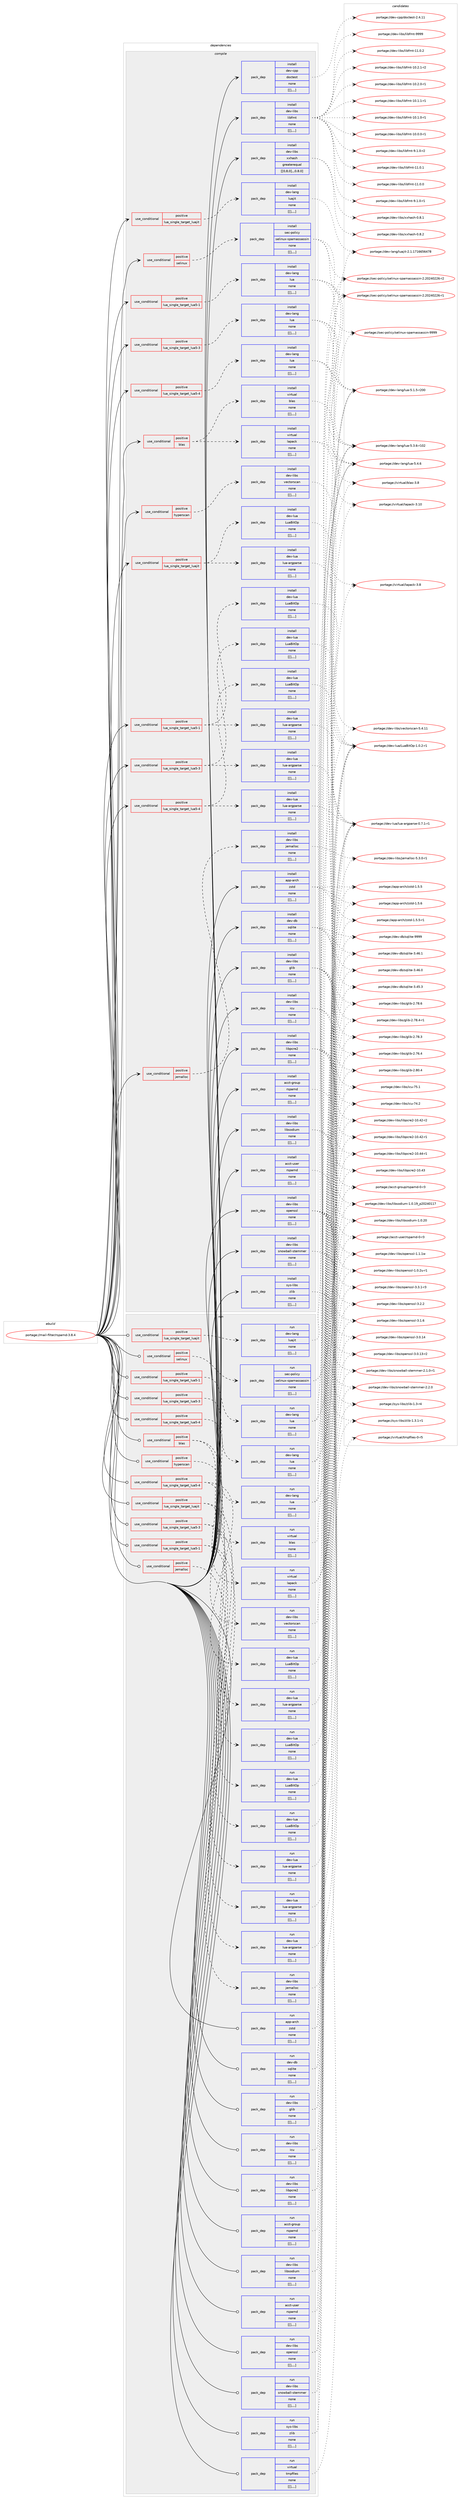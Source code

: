 digraph prolog {

# *************
# Graph options
# *************

newrank=true;
concentrate=true;
compound=true;
graph [rankdir=LR,fontname=Helvetica,fontsize=10,ranksep=1.5];#, ranksep=2.5, nodesep=0.2];
edge  [arrowhead=vee];
node  [fontname=Helvetica,fontsize=10];

# **********
# The ebuild
# **********

subgraph cluster_leftcol {
color=gray;
label=<<i>ebuild</i>>;
id [label="portage://mail-filter/rspamd-3.8.4", color=red, width=4, href="../mail-filter/rspamd-3.8.4.svg"];
}

# ****************
# The dependencies
# ****************

subgraph cluster_midcol {
color=gray;
label=<<i>dependencies</i>>;
subgraph cluster_compile {
fillcolor="#eeeeee";
style=filled;
label=<<i>compile</i>>;
subgraph cond72855 {
dependency292964 [label=<<TABLE BORDER="0" CELLBORDER="1" CELLSPACING="0" CELLPADDING="4"><TR><TD ROWSPAN="3" CELLPADDING="10">use_conditional</TD></TR><TR><TD>positive</TD></TR><TR><TD>blas</TD></TR></TABLE>>, shape=none, color=red];
subgraph pack217678 {
dependency292965 [label=<<TABLE BORDER="0" CELLBORDER="1" CELLSPACING="0" CELLPADDING="4" WIDTH="220"><TR><TD ROWSPAN="6" CELLPADDING="30">pack_dep</TD></TR><TR><TD WIDTH="110">install</TD></TR><TR><TD>virtual</TD></TR><TR><TD>blas</TD></TR><TR><TD>none</TD></TR><TR><TD>[[],,,,]</TD></TR></TABLE>>, shape=none, color=blue];
}
dependency292964:e -> dependency292965:w [weight=20,style="dashed",arrowhead="vee"];
subgraph pack217679 {
dependency292966 [label=<<TABLE BORDER="0" CELLBORDER="1" CELLSPACING="0" CELLPADDING="4" WIDTH="220"><TR><TD ROWSPAN="6" CELLPADDING="30">pack_dep</TD></TR><TR><TD WIDTH="110">install</TD></TR><TR><TD>virtual</TD></TR><TR><TD>lapack</TD></TR><TR><TD>none</TD></TR><TR><TD>[[],,,,]</TD></TR></TABLE>>, shape=none, color=blue];
}
dependency292964:e -> dependency292966:w [weight=20,style="dashed",arrowhead="vee"];
}
id:e -> dependency292964:w [weight=20,style="solid",arrowhead="vee"];
subgraph cond72856 {
dependency292967 [label=<<TABLE BORDER="0" CELLBORDER="1" CELLSPACING="0" CELLPADDING="4"><TR><TD ROWSPAN="3" CELLPADDING="10">use_conditional</TD></TR><TR><TD>positive</TD></TR><TR><TD>hyperscan</TD></TR></TABLE>>, shape=none, color=red];
subgraph pack217680 {
dependency292968 [label=<<TABLE BORDER="0" CELLBORDER="1" CELLSPACING="0" CELLPADDING="4" WIDTH="220"><TR><TD ROWSPAN="6" CELLPADDING="30">pack_dep</TD></TR><TR><TD WIDTH="110">install</TD></TR><TR><TD>dev-libs</TD></TR><TR><TD>vectorscan</TD></TR><TR><TD>none</TD></TR><TR><TD>[[],,,,]</TD></TR></TABLE>>, shape=none, color=blue];
}
dependency292967:e -> dependency292968:w [weight=20,style="dashed",arrowhead="vee"];
}
id:e -> dependency292967:w [weight=20,style="solid",arrowhead="vee"];
subgraph cond72857 {
dependency292969 [label=<<TABLE BORDER="0" CELLBORDER="1" CELLSPACING="0" CELLPADDING="4"><TR><TD ROWSPAN="3" CELLPADDING="10">use_conditional</TD></TR><TR><TD>positive</TD></TR><TR><TD>jemalloc</TD></TR></TABLE>>, shape=none, color=red];
subgraph pack217681 {
dependency292970 [label=<<TABLE BORDER="0" CELLBORDER="1" CELLSPACING="0" CELLPADDING="4" WIDTH="220"><TR><TD ROWSPAN="6" CELLPADDING="30">pack_dep</TD></TR><TR><TD WIDTH="110">install</TD></TR><TR><TD>dev-libs</TD></TR><TR><TD>jemalloc</TD></TR><TR><TD>none</TD></TR><TR><TD>[[],,,,]</TD></TR></TABLE>>, shape=none, color=blue];
}
dependency292969:e -> dependency292970:w [weight=20,style="dashed",arrowhead="vee"];
}
id:e -> dependency292969:w [weight=20,style="solid",arrowhead="vee"];
subgraph cond72858 {
dependency292971 [label=<<TABLE BORDER="0" CELLBORDER="1" CELLSPACING="0" CELLPADDING="4"><TR><TD ROWSPAN="3" CELLPADDING="10">use_conditional</TD></TR><TR><TD>positive</TD></TR><TR><TD>lua_single_target_lua5-1</TD></TR></TABLE>>, shape=none, color=red];
subgraph pack217682 {
dependency292972 [label=<<TABLE BORDER="0" CELLBORDER="1" CELLSPACING="0" CELLPADDING="4" WIDTH="220"><TR><TD ROWSPAN="6" CELLPADDING="30">pack_dep</TD></TR><TR><TD WIDTH="110">install</TD></TR><TR><TD>dev-lang</TD></TR><TR><TD>lua</TD></TR><TR><TD>none</TD></TR><TR><TD>[[],,,,]</TD></TR></TABLE>>, shape=none, color=blue];
}
dependency292971:e -> dependency292972:w [weight=20,style="dashed",arrowhead="vee"];
}
id:e -> dependency292971:w [weight=20,style="solid",arrowhead="vee"];
subgraph cond72859 {
dependency292973 [label=<<TABLE BORDER="0" CELLBORDER="1" CELLSPACING="0" CELLPADDING="4"><TR><TD ROWSPAN="3" CELLPADDING="10">use_conditional</TD></TR><TR><TD>positive</TD></TR><TR><TD>lua_single_target_lua5-1</TD></TR></TABLE>>, shape=none, color=red];
subgraph pack217683 {
dependency292974 [label=<<TABLE BORDER="0" CELLBORDER="1" CELLSPACING="0" CELLPADDING="4" WIDTH="220"><TR><TD ROWSPAN="6" CELLPADDING="30">pack_dep</TD></TR><TR><TD WIDTH="110">install</TD></TR><TR><TD>dev-lua</TD></TR><TR><TD>LuaBitOp</TD></TR><TR><TD>none</TD></TR><TR><TD>[[],,,,]</TD></TR></TABLE>>, shape=none, color=blue];
}
dependency292973:e -> dependency292974:w [weight=20,style="dashed",arrowhead="vee"];
subgraph pack217684 {
dependency292975 [label=<<TABLE BORDER="0" CELLBORDER="1" CELLSPACING="0" CELLPADDING="4" WIDTH="220"><TR><TD ROWSPAN="6" CELLPADDING="30">pack_dep</TD></TR><TR><TD WIDTH="110">install</TD></TR><TR><TD>dev-lua</TD></TR><TR><TD>lua-argparse</TD></TR><TR><TD>none</TD></TR><TR><TD>[[],,,,]</TD></TR></TABLE>>, shape=none, color=blue];
}
dependency292973:e -> dependency292975:w [weight=20,style="dashed",arrowhead="vee"];
}
id:e -> dependency292973:w [weight=20,style="solid",arrowhead="vee"];
subgraph cond72860 {
dependency292976 [label=<<TABLE BORDER="0" CELLBORDER="1" CELLSPACING="0" CELLPADDING="4"><TR><TD ROWSPAN="3" CELLPADDING="10">use_conditional</TD></TR><TR><TD>positive</TD></TR><TR><TD>lua_single_target_lua5-3</TD></TR></TABLE>>, shape=none, color=red];
subgraph pack217685 {
dependency292977 [label=<<TABLE BORDER="0" CELLBORDER="1" CELLSPACING="0" CELLPADDING="4" WIDTH="220"><TR><TD ROWSPAN="6" CELLPADDING="30">pack_dep</TD></TR><TR><TD WIDTH="110">install</TD></TR><TR><TD>dev-lang</TD></TR><TR><TD>lua</TD></TR><TR><TD>none</TD></TR><TR><TD>[[],,,,]</TD></TR></TABLE>>, shape=none, color=blue];
}
dependency292976:e -> dependency292977:w [weight=20,style="dashed",arrowhead="vee"];
}
id:e -> dependency292976:w [weight=20,style="solid",arrowhead="vee"];
subgraph cond72861 {
dependency292978 [label=<<TABLE BORDER="0" CELLBORDER="1" CELLSPACING="0" CELLPADDING="4"><TR><TD ROWSPAN="3" CELLPADDING="10">use_conditional</TD></TR><TR><TD>positive</TD></TR><TR><TD>lua_single_target_lua5-3</TD></TR></TABLE>>, shape=none, color=red];
subgraph pack217686 {
dependency292979 [label=<<TABLE BORDER="0" CELLBORDER="1" CELLSPACING="0" CELLPADDING="4" WIDTH="220"><TR><TD ROWSPAN="6" CELLPADDING="30">pack_dep</TD></TR><TR><TD WIDTH="110">install</TD></TR><TR><TD>dev-lua</TD></TR><TR><TD>LuaBitOp</TD></TR><TR><TD>none</TD></TR><TR><TD>[[],,,,]</TD></TR></TABLE>>, shape=none, color=blue];
}
dependency292978:e -> dependency292979:w [weight=20,style="dashed",arrowhead="vee"];
subgraph pack217687 {
dependency292980 [label=<<TABLE BORDER="0" CELLBORDER="1" CELLSPACING="0" CELLPADDING="4" WIDTH="220"><TR><TD ROWSPAN="6" CELLPADDING="30">pack_dep</TD></TR><TR><TD WIDTH="110">install</TD></TR><TR><TD>dev-lua</TD></TR><TR><TD>lua-argparse</TD></TR><TR><TD>none</TD></TR><TR><TD>[[],,,,]</TD></TR></TABLE>>, shape=none, color=blue];
}
dependency292978:e -> dependency292980:w [weight=20,style="dashed",arrowhead="vee"];
}
id:e -> dependency292978:w [weight=20,style="solid",arrowhead="vee"];
subgraph cond72862 {
dependency292981 [label=<<TABLE BORDER="0" CELLBORDER="1" CELLSPACING="0" CELLPADDING="4"><TR><TD ROWSPAN="3" CELLPADDING="10">use_conditional</TD></TR><TR><TD>positive</TD></TR><TR><TD>lua_single_target_lua5-4</TD></TR></TABLE>>, shape=none, color=red];
subgraph pack217688 {
dependency292982 [label=<<TABLE BORDER="0" CELLBORDER="1" CELLSPACING="0" CELLPADDING="4" WIDTH="220"><TR><TD ROWSPAN="6" CELLPADDING="30">pack_dep</TD></TR><TR><TD WIDTH="110">install</TD></TR><TR><TD>dev-lang</TD></TR><TR><TD>lua</TD></TR><TR><TD>none</TD></TR><TR><TD>[[],,,,]</TD></TR></TABLE>>, shape=none, color=blue];
}
dependency292981:e -> dependency292982:w [weight=20,style="dashed",arrowhead="vee"];
}
id:e -> dependency292981:w [weight=20,style="solid",arrowhead="vee"];
subgraph cond72863 {
dependency292983 [label=<<TABLE BORDER="0" CELLBORDER="1" CELLSPACING="0" CELLPADDING="4"><TR><TD ROWSPAN="3" CELLPADDING="10">use_conditional</TD></TR><TR><TD>positive</TD></TR><TR><TD>lua_single_target_lua5-4</TD></TR></TABLE>>, shape=none, color=red];
subgraph pack217689 {
dependency292984 [label=<<TABLE BORDER="0" CELLBORDER="1" CELLSPACING="0" CELLPADDING="4" WIDTH="220"><TR><TD ROWSPAN="6" CELLPADDING="30">pack_dep</TD></TR><TR><TD WIDTH="110">install</TD></TR><TR><TD>dev-lua</TD></TR><TR><TD>LuaBitOp</TD></TR><TR><TD>none</TD></TR><TR><TD>[[],,,,]</TD></TR></TABLE>>, shape=none, color=blue];
}
dependency292983:e -> dependency292984:w [weight=20,style="dashed",arrowhead="vee"];
subgraph pack217690 {
dependency292985 [label=<<TABLE BORDER="0" CELLBORDER="1" CELLSPACING="0" CELLPADDING="4" WIDTH="220"><TR><TD ROWSPAN="6" CELLPADDING="30">pack_dep</TD></TR><TR><TD WIDTH="110">install</TD></TR><TR><TD>dev-lua</TD></TR><TR><TD>lua-argparse</TD></TR><TR><TD>none</TD></TR><TR><TD>[[],,,,]</TD></TR></TABLE>>, shape=none, color=blue];
}
dependency292983:e -> dependency292985:w [weight=20,style="dashed",arrowhead="vee"];
}
id:e -> dependency292983:w [weight=20,style="solid",arrowhead="vee"];
subgraph cond72864 {
dependency292986 [label=<<TABLE BORDER="0" CELLBORDER="1" CELLSPACING="0" CELLPADDING="4"><TR><TD ROWSPAN="3" CELLPADDING="10">use_conditional</TD></TR><TR><TD>positive</TD></TR><TR><TD>lua_single_target_luajit</TD></TR></TABLE>>, shape=none, color=red];
subgraph pack217691 {
dependency292987 [label=<<TABLE BORDER="0" CELLBORDER="1" CELLSPACING="0" CELLPADDING="4" WIDTH="220"><TR><TD ROWSPAN="6" CELLPADDING="30">pack_dep</TD></TR><TR><TD WIDTH="110">install</TD></TR><TR><TD>dev-lang</TD></TR><TR><TD>luajit</TD></TR><TR><TD>none</TD></TR><TR><TD>[[],,,,]</TD></TR></TABLE>>, shape=none, color=blue];
}
dependency292986:e -> dependency292987:w [weight=20,style="dashed",arrowhead="vee"];
}
id:e -> dependency292986:w [weight=20,style="solid",arrowhead="vee"];
subgraph cond72865 {
dependency292988 [label=<<TABLE BORDER="0" CELLBORDER="1" CELLSPACING="0" CELLPADDING="4"><TR><TD ROWSPAN="3" CELLPADDING="10">use_conditional</TD></TR><TR><TD>positive</TD></TR><TR><TD>lua_single_target_luajit</TD></TR></TABLE>>, shape=none, color=red];
subgraph pack217692 {
dependency292989 [label=<<TABLE BORDER="0" CELLBORDER="1" CELLSPACING="0" CELLPADDING="4" WIDTH="220"><TR><TD ROWSPAN="6" CELLPADDING="30">pack_dep</TD></TR><TR><TD WIDTH="110">install</TD></TR><TR><TD>dev-lua</TD></TR><TR><TD>LuaBitOp</TD></TR><TR><TD>none</TD></TR><TR><TD>[[],,,,]</TD></TR></TABLE>>, shape=none, color=blue];
}
dependency292988:e -> dependency292989:w [weight=20,style="dashed",arrowhead="vee"];
subgraph pack217693 {
dependency292990 [label=<<TABLE BORDER="0" CELLBORDER="1" CELLSPACING="0" CELLPADDING="4" WIDTH="220"><TR><TD ROWSPAN="6" CELLPADDING="30">pack_dep</TD></TR><TR><TD WIDTH="110">install</TD></TR><TR><TD>dev-lua</TD></TR><TR><TD>lua-argparse</TD></TR><TR><TD>none</TD></TR><TR><TD>[[],,,,]</TD></TR></TABLE>>, shape=none, color=blue];
}
dependency292988:e -> dependency292990:w [weight=20,style="dashed",arrowhead="vee"];
}
id:e -> dependency292988:w [weight=20,style="solid",arrowhead="vee"];
subgraph cond72866 {
dependency292991 [label=<<TABLE BORDER="0" CELLBORDER="1" CELLSPACING="0" CELLPADDING="4"><TR><TD ROWSPAN="3" CELLPADDING="10">use_conditional</TD></TR><TR><TD>positive</TD></TR><TR><TD>selinux</TD></TR></TABLE>>, shape=none, color=red];
subgraph pack217694 {
dependency292992 [label=<<TABLE BORDER="0" CELLBORDER="1" CELLSPACING="0" CELLPADDING="4" WIDTH="220"><TR><TD ROWSPAN="6" CELLPADDING="30">pack_dep</TD></TR><TR><TD WIDTH="110">install</TD></TR><TR><TD>sec-policy</TD></TR><TR><TD>selinux-spamassassin</TD></TR><TR><TD>none</TD></TR><TR><TD>[[],,,,]</TD></TR></TABLE>>, shape=none, color=blue];
}
dependency292991:e -> dependency292992:w [weight=20,style="dashed",arrowhead="vee"];
}
id:e -> dependency292991:w [weight=20,style="solid",arrowhead="vee"];
subgraph pack217695 {
dependency292993 [label=<<TABLE BORDER="0" CELLBORDER="1" CELLSPACING="0" CELLPADDING="4" WIDTH="220"><TR><TD ROWSPAN="6" CELLPADDING="30">pack_dep</TD></TR><TR><TD WIDTH="110">install</TD></TR><TR><TD>acct-group</TD></TR><TR><TD>rspamd</TD></TR><TR><TD>none</TD></TR><TR><TD>[[],,,,]</TD></TR></TABLE>>, shape=none, color=blue];
}
id:e -> dependency292993:w [weight=20,style="solid",arrowhead="vee"];
subgraph pack217696 {
dependency292994 [label=<<TABLE BORDER="0" CELLBORDER="1" CELLSPACING="0" CELLPADDING="4" WIDTH="220"><TR><TD ROWSPAN="6" CELLPADDING="30">pack_dep</TD></TR><TR><TD WIDTH="110">install</TD></TR><TR><TD>acct-user</TD></TR><TR><TD>rspamd</TD></TR><TR><TD>none</TD></TR><TR><TD>[[],,,,]</TD></TR></TABLE>>, shape=none, color=blue];
}
id:e -> dependency292994:w [weight=20,style="solid",arrowhead="vee"];
subgraph pack217697 {
dependency292995 [label=<<TABLE BORDER="0" CELLBORDER="1" CELLSPACING="0" CELLPADDING="4" WIDTH="220"><TR><TD ROWSPAN="6" CELLPADDING="30">pack_dep</TD></TR><TR><TD WIDTH="110">install</TD></TR><TR><TD>app-arch</TD></TR><TR><TD>zstd</TD></TR><TR><TD>none</TD></TR><TR><TD>[[],,,,]</TD></TR></TABLE>>, shape=none, color=blue];
}
id:e -> dependency292995:w [weight=20,style="solid",arrowhead="vee"];
subgraph pack217698 {
dependency292996 [label=<<TABLE BORDER="0" CELLBORDER="1" CELLSPACING="0" CELLPADDING="4" WIDTH="220"><TR><TD ROWSPAN="6" CELLPADDING="30">pack_dep</TD></TR><TR><TD WIDTH="110">install</TD></TR><TR><TD>dev-cpp</TD></TR><TR><TD>doctest</TD></TR><TR><TD>none</TD></TR><TR><TD>[[],,,,]</TD></TR></TABLE>>, shape=none, color=blue];
}
id:e -> dependency292996:w [weight=20,style="solid",arrowhead="vee"];
subgraph pack217699 {
dependency292997 [label=<<TABLE BORDER="0" CELLBORDER="1" CELLSPACING="0" CELLPADDING="4" WIDTH="220"><TR><TD ROWSPAN="6" CELLPADDING="30">pack_dep</TD></TR><TR><TD WIDTH="110">install</TD></TR><TR><TD>dev-db</TD></TR><TR><TD>sqlite</TD></TR><TR><TD>none</TD></TR><TR><TD>[[],,,,]</TD></TR></TABLE>>, shape=none, color=blue];
}
id:e -> dependency292997:w [weight=20,style="solid",arrowhead="vee"];
subgraph pack217700 {
dependency292998 [label=<<TABLE BORDER="0" CELLBORDER="1" CELLSPACING="0" CELLPADDING="4" WIDTH="220"><TR><TD ROWSPAN="6" CELLPADDING="30">pack_dep</TD></TR><TR><TD WIDTH="110">install</TD></TR><TR><TD>dev-libs</TD></TR><TR><TD>glib</TD></TR><TR><TD>none</TD></TR><TR><TD>[[],,,,]</TD></TR></TABLE>>, shape=none, color=blue];
}
id:e -> dependency292998:w [weight=20,style="solid",arrowhead="vee"];
subgraph pack217701 {
dependency292999 [label=<<TABLE BORDER="0" CELLBORDER="1" CELLSPACING="0" CELLPADDING="4" WIDTH="220"><TR><TD ROWSPAN="6" CELLPADDING="30">pack_dep</TD></TR><TR><TD WIDTH="110">install</TD></TR><TR><TD>dev-libs</TD></TR><TR><TD>icu</TD></TR><TR><TD>none</TD></TR><TR><TD>[[],,,,]</TD></TR></TABLE>>, shape=none, color=blue];
}
id:e -> dependency292999:w [weight=20,style="solid",arrowhead="vee"];
subgraph pack217702 {
dependency293000 [label=<<TABLE BORDER="0" CELLBORDER="1" CELLSPACING="0" CELLPADDING="4" WIDTH="220"><TR><TD ROWSPAN="6" CELLPADDING="30">pack_dep</TD></TR><TR><TD WIDTH="110">install</TD></TR><TR><TD>dev-libs</TD></TR><TR><TD>libfmt</TD></TR><TR><TD>none</TD></TR><TR><TD>[[],,,,]</TD></TR></TABLE>>, shape=none, color=blue];
}
id:e -> dependency293000:w [weight=20,style="solid",arrowhead="vee"];
subgraph pack217703 {
dependency293001 [label=<<TABLE BORDER="0" CELLBORDER="1" CELLSPACING="0" CELLPADDING="4" WIDTH="220"><TR><TD ROWSPAN="6" CELLPADDING="30">pack_dep</TD></TR><TR><TD WIDTH="110">install</TD></TR><TR><TD>dev-libs</TD></TR><TR><TD>libpcre2</TD></TR><TR><TD>none</TD></TR><TR><TD>[[],,,,]</TD></TR></TABLE>>, shape=none, color=blue];
}
id:e -> dependency293001:w [weight=20,style="solid",arrowhead="vee"];
subgraph pack217704 {
dependency293002 [label=<<TABLE BORDER="0" CELLBORDER="1" CELLSPACING="0" CELLPADDING="4" WIDTH="220"><TR><TD ROWSPAN="6" CELLPADDING="30">pack_dep</TD></TR><TR><TD WIDTH="110">install</TD></TR><TR><TD>dev-libs</TD></TR><TR><TD>libsodium</TD></TR><TR><TD>none</TD></TR><TR><TD>[[],,,,]</TD></TR></TABLE>>, shape=none, color=blue];
}
id:e -> dependency293002:w [weight=20,style="solid",arrowhead="vee"];
subgraph pack217705 {
dependency293003 [label=<<TABLE BORDER="0" CELLBORDER="1" CELLSPACING="0" CELLPADDING="4" WIDTH="220"><TR><TD ROWSPAN="6" CELLPADDING="30">pack_dep</TD></TR><TR><TD WIDTH="110">install</TD></TR><TR><TD>dev-libs</TD></TR><TR><TD>openssl</TD></TR><TR><TD>none</TD></TR><TR><TD>[[],,,,]</TD></TR></TABLE>>, shape=none, color=blue];
}
id:e -> dependency293003:w [weight=20,style="solid",arrowhead="vee"];
subgraph pack217706 {
dependency293004 [label=<<TABLE BORDER="0" CELLBORDER="1" CELLSPACING="0" CELLPADDING="4" WIDTH="220"><TR><TD ROWSPAN="6" CELLPADDING="30">pack_dep</TD></TR><TR><TD WIDTH="110">install</TD></TR><TR><TD>dev-libs</TD></TR><TR><TD>snowball-stemmer</TD></TR><TR><TD>none</TD></TR><TR><TD>[[],,,,]</TD></TR></TABLE>>, shape=none, color=blue];
}
id:e -> dependency293004:w [weight=20,style="solid",arrowhead="vee"];
subgraph pack217707 {
dependency293005 [label=<<TABLE BORDER="0" CELLBORDER="1" CELLSPACING="0" CELLPADDING="4" WIDTH="220"><TR><TD ROWSPAN="6" CELLPADDING="30">pack_dep</TD></TR><TR><TD WIDTH="110">install</TD></TR><TR><TD>dev-libs</TD></TR><TR><TD>xxhash</TD></TR><TR><TD>greaterequal</TD></TR><TR><TD>[[0,8,0],,,0.8.0]</TD></TR></TABLE>>, shape=none, color=blue];
}
id:e -> dependency293005:w [weight=20,style="solid",arrowhead="vee"];
subgraph pack217708 {
dependency293006 [label=<<TABLE BORDER="0" CELLBORDER="1" CELLSPACING="0" CELLPADDING="4" WIDTH="220"><TR><TD ROWSPAN="6" CELLPADDING="30">pack_dep</TD></TR><TR><TD WIDTH="110">install</TD></TR><TR><TD>sys-libs</TD></TR><TR><TD>zlib</TD></TR><TR><TD>none</TD></TR><TR><TD>[[],,,,]</TD></TR></TABLE>>, shape=none, color=blue];
}
id:e -> dependency293006:w [weight=20,style="solid",arrowhead="vee"];
}
subgraph cluster_compileandrun {
fillcolor="#eeeeee";
style=filled;
label=<<i>compile and run</i>>;
}
subgraph cluster_run {
fillcolor="#eeeeee";
style=filled;
label=<<i>run</i>>;
subgraph cond72867 {
dependency293007 [label=<<TABLE BORDER="0" CELLBORDER="1" CELLSPACING="0" CELLPADDING="4"><TR><TD ROWSPAN="3" CELLPADDING="10">use_conditional</TD></TR><TR><TD>positive</TD></TR><TR><TD>blas</TD></TR></TABLE>>, shape=none, color=red];
subgraph pack217709 {
dependency293008 [label=<<TABLE BORDER="0" CELLBORDER="1" CELLSPACING="0" CELLPADDING="4" WIDTH="220"><TR><TD ROWSPAN="6" CELLPADDING="30">pack_dep</TD></TR><TR><TD WIDTH="110">run</TD></TR><TR><TD>virtual</TD></TR><TR><TD>blas</TD></TR><TR><TD>none</TD></TR><TR><TD>[[],,,,]</TD></TR></TABLE>>, shape=none, color=blue];
}
dependency293007:e -> dependency293008:w [weight=20,style="dashed",arrowhead="vee"];
subgraph pack217710 {
dependency293009 [label=<<TABLE BORDER="0" CELLBORDER="1" CELLSPACING="0" CELLPADDING="4" WIDTH="220"><TR><TD ROWSPAN="6" CELLPADDING="30">pack_dep</TD></TR><TR><TD WIDTH="110">run</TD></TR><TR><TD>virtual</TD></TR><TR><TD>lapack</TD></TR><TR><TD>none</TD></TR><TR><TD>[[],,,,]</TD></TR></TABLE>>, shape=none, color=blue];
}
dependency293007:e -> dependency293009:w [weight=20,style="dashed",arrowhead="vee"];
}
id:e -> dependency293007:w [weight=20,style="solid",arrowhead="odot"];
subgraph cond72868 {
dependency293010 [label=<<TABLE BORDER="0" CELLBORDER="1" CELLSPACING="0" CELLPADDING="4"><TR><TD ROWSPAN="3" CELLPADDING="10">use_conditional</TD></TR><TR><TD>positive</TD></TR><TR><TD>hyperscan</TD></TR></TABLE>>, shape=none, color=red];
subgraph pack217711 {
dependency293011 [label=<<TABLE BORDER="0" CELLBORDER="1" CELLSPACING="0" CELLPADDING="4" WIDTH="220"><TR><TD ROWSPAN="6" CELLPADDING="30">pack_dep</TD></TR><TR><TD WIDTH="110">run</TD></TR><TR><TD>dev-libs</TD></TR><TR><TD>vectorscan</TD></TR><TR><TD>none</TD></TR><TR><TD>[[],,,,]</TD></TR></TABLE>>, shape=none, color=blue];
}
dependency293010:e -> dependency293011:w [weight=20,style="dashed",arrowhead="vee"];
}
id:e -> dependency293010:w [weight=20,style="solid",arrowhead="odot"];
subgraph cond72869 {
dependency293012 [label=<<TABLE BORDER="0" CELLBORDER="1" CELLSPACING="0" CELLPADDING="4"><TR><TD ROWSPAN="3" CELLPADDING="10">use_conditional</TD></TR><TR><TD>positive</TD></TR><TR><TD>jemalloc</TD></TR></TABLE>>, shape=none, color=red];
subgraph pack217712 {
dependency293013 [label=<<TABLE BORDER="0" CELLBORDER="1" CELLSPACING="0" CELLPADDING="4" WIDTH="220"><TR><TD ROWSPAN="6" CELLPADDING="30">pack_dep</TD></TR><TR><TD WIDTH="110">run</TD></TR><TR><TD>dev-libs</TD></TR><TR><TD>jemalloc</TD></TR><TR><TD>none</TD></TR><TR><TD>[[],,,,]</TD></TR></TABLE>>, shape=none, color=blue];
}
dependency293012:e -> dependency293013:w [weight=20,style="dashed",arrowhead="vee"];
}
id:e -> dependency293012:w [weight=20,style="solid",arrowhead="odot"];
subgraph cond72870 {
dependency293014 [label=<<TABLE BORDER="0" CELLBORDER="1" CELLSPACING="0" CELLPADDING="4"><TR><TD ROWSPAN="3" CELLPADDING="10">use_conditional</TD></TR><TR><TD>positive</TD></TR><TR><TD>lua_single_target_lua5-1</TD></TR></TABLE>>, shape=none, color=red];
subgraph pack217713 {
dependency293015 [label=<<TABLE BORDER="0" CELLBORDER="1" CELLSPACING="0" CELLPADDING="4" WIDTH="220"><TR><TD ROWSPAN="6" CELLPADDING="30">pack_dep</TD></TR><TR><TD WIDTH="110">run</TD></TR><TR><TD>dev-lang</TD></TR><TR><TD>lua</TD></TR><TR><TD>none</TD></TR><TR><TD>[[],,,,]</TD></TR></TABLE>>, shape=none, color=blue];
}
dependency293014:e -> dependency293015:w [weight=20,style="dashed",arrowhead="vee"];
}
id:e -> dependency293014:w [weight=20,style="solid",arrowhead="odot"];
subgraph cond72871 {
dependency293016 [label=<<TABLE BORDER="0" CELLBORDER="1" CELLSPACING="0" CELLPADDING="4"><TR><TD ROWSPAN="3" CELLPADDING="10">use_conditional</TD></TR><TR><TD>positive</TD></TR><TR><TD>lua_single_target_lua5-1</TD></TR></TABLE>>, shape=none, color=red];
subgraph pack217714 {
dependency293017 [label=<<TABLE BORDER="0" CELLBORDER="1" CELLSPACING="0" CELLPADDING="4" WIDTH="220"><TR><TD ROWSPAN="6" CELLPADDING="30">pack_dep</TD></TR><TR><TD WIDTH="110">run</TD></TR><TR><TD>dev-lua</TD></TR><TR><TD>LuaBitOp</TD></TR><TR><TD>none</TD></TR><TR><TD>[[],,,,]</TD></TR></TABLE>>, shape=none, color=blue];
}
dependency293016:e -> dependency293017:w [weight=20,style="dashed",arrowhead="vee"];
subgraph pack217715 {
dependency293018 [label=<<TABLE BORDER="0" CELLBORDER="1" CELLSPACING="0" CELLPADDING="4" WIDTH="220"><TR><TD ROWSPAN="6" CELLPADDING="30">pack_dep</TD></TR><TR><TD WIDTH="110">run</TD></TR><TR><TD>dev-lua</TD></TR><TR><TD>lua-argparse</TD></TR><TR><TD>none</TD></TR><TR><TD>[[],,,,]</TD></TR></TABLE>>, shape=none, color=blue];
}
dependency293016:e -> dependency293018:w [weight=20,style="dashed",arrowhead="vee"];
}
id:e -> dependency293016:w [weight=20,style="solid",arrowhead="odot"];
subgraph cond72872 {
dependency293019 [label=<<TABLE BORDER="0" CELLBORDER="1" CELLSPACING="0" CELLPADDING="4"><TR><TD ROWSPAN="3" CELLPADDING="10">use_conditional</TD></TR><TR><TD>positive</TD></TR><TR><TD>lua_single_target_lua5-3</TD></TR></TABLE>>, shape=none, color=red];
subgraph pack217716 {
dependency293020 [label=<<TABLE BORDER="0" CELLBORDER="1" CELLSPACING="0" CELLPADDING="4" WIDTH="220"><TR><TD ROWSPAN="6" CELLPADDING="30">pack_dep</TD></TR><TR><TD WIDTH="110">run</TD></TR><TR><TD>dev-lang</TD></TR><TR><TD>lua</TD></TR><TR><TD>none</TD></TR><TR><TD>[[],,,,]</TD></TR></TABLE>>, shape=none, color=blue];
}
dependency293019:e -> dependency293020:w [weight=20,style="dashed",arrowhead="vee"];
}
id:e -> dependency293019:w [weight=20,style="solid",arrowhead="odot"];
subgraph cond72873 {
dependency293021 [label=<<TABLE BORDER="0" CELLBORDER="1" CELLSPACING="0" CELLPADDING="4"><TR><TD ROWSPAN="3" CELLPADDING="10">use_conditional</TD></TR><TR><TD>positive</TD></TR><TR><TD>lua_single_target_lua5-3</TD></TR></TABLE>>, shape=none, color=red];
subgraph pack217717 {
dependency293022 [label=<<TABLE BORDER="0" CELLBORDER="1" CELLSPACING="0" CELLPADDING="4" WIDTH="220"><TR><TD ROWSPAN="6" CELLPADDING="30">pack_dep</TD></TR><TR><TD WIDTH="110">run</TD></TR><TR><TD>dev-lua</TD></TR><TR><TD>LuaBitOp</TD></TR><TR><TD>none</TD></TR><TR><TD>[[],,,,]</TD></TR></TABLE>>, shape=none, color=blue];
}
dependency293021:e -> dependency293022:w [weight=20,style="dashed",arrowhead="vee"];
subgraph pack217718 {
dependency293023 [label=<<TABLE BORDER="0" CELLBORDER="1" CELLSPACING="0" CELLPADDING="4" WIDTH="220"><TR><TD ROWSPAN="6" CELLPADDING="30">pack_dep</TD></TR><TR><TD WIDTH="110">run</TD></TR><TR><TD>dev-lua</TD></TR><TR><TD>lua-argparse</TD></TR><TR><TD>none</TD></TR><TR><TD>[[],,,,]</TD></TR></TABLE>>, shape=none, color=blue];
}
dependency293021:e -> dependency293023:w [weight=20,style="dashed",arrowhead="vee"];
}
id:e -> dependency293021:w [weight=20,style="solid",arrowhead="odot"];
subgraph cond72874 {
dependency293024 [label=<<TABLE BORDER="0" CELLBORDER="1" CELLSPACING="0" CELLPADDING="4"><TR><TD ROWSPAN="3" CELLPADDING="10">use_conditional</TD></TR><TR><TD>positive</TD></TR><TR><TD>lua_single_target_lua5-4</TD></TR></TABLE>>, shape=none, color=red];
subgraph pack217719 {
dependency293025 [label=<<TABLE BORDER="0" CELLBORDER="1" CELLSPACING="0" CELLPADDING="4" WIDTH="220"><TR><TD ROWSPAN="6" CELLPADDING="30">pack_dep</TD></TR><TR><TD WIDTH="110">run</TD></TR><TR><TD>dev-lang</TD></TR><TR><TD>lua</TD></TR><TR><TD>none</TD></TR><TR><TD>[[],,,,]</TD></TR></TABLE>>, shape=none, color=blue];
}
dependency293024:e -> dependency293025:w [weight=20,style="dashed",arrowhead="vee"];
}
id:e -> dependency293024:w [weight=20,style="solid",arrowhead="odot"];
subgraph cond72875 {
dependency293026 [label=<<TABLE BORDER="0" CELLBORDER="1" CELLSPACING="0" CELLPADDING="4"><TR><TD ROWSPAN="3" CELLPADDING="10">use_conditional</TD></TR><TR><TD>positive</TD></TR><TR><TD>lua_single_target_lua5-4</TD></TR></TABLE>>, shape=none, color=red];
subgraph pack217720 {
dependency293027 [label=<<TABLE BORDER="0" CELLBORDER="1" CELLSPACING="0" CELLPADDING="4" WIDTH="220"><TR><TD ROWSPAN="6" CELLPADDING="30">pack_dep</TD></TR><TR><TD WIDTH="110">run</TD></TR><TR><TD>dev-lua</TD></TR><TR><TD>LuaBitOp</TD></TR><TR><TD>none</TD></TR><TR><TD>[[],,,,]</TD></TR></TABLE>>, shape=none, color=blue];
}
dependency293026:e -> dependency293027:w [weight=20,style="dashed",arrowhead="vee"];
subgraph pack217721 {
dependency293028 [label=<<TABLE BORDER="0" CELLBORDER="1" CELLSPACING="0" CELLPADDING="4" WIDTH="220"><TR><TD ROWSPAN="6" CELLPADDING="30">pack_dep</TD></TR><TR><TD WIDTH="110">run</TD></TR><TR><TD>dev-lua</TD></TR><TR><TD>lua-argparse</TD></TR><TR><TD>none</TD></TR><TR><TD>[[],,,,]</TD></TR></TABLE>>, shape=none, color=blue];
}
dependency293026:e -> dependency293028:w [weight=20,style="dashed",arrowhead="vee"];
}
id:e -> dependency293026:w [weight=20,style="solid",arrowhead="odot"];
subgraph cond72876 {
dependency293029 [label=<<TABLE BORDER="0" CELLBORDER="1" CELLSPACING="0" CELLPADDING="4"><TR><TD ROWSPAN="3" CELLPADDING="10">use_conditional</TD></TR><TR><TD>positive</TD></TR><TR><TD>lua_single_target_luajit</TD></TR></TABLE>>, shape=none, color=red];
subgraph pack217722 {
dependency293030 [label=<<TABLE BORDER="0" CELLBORDER="1" CELLSPACING="0" CELLPADDING="4" WIDTH="220"><TR><TD ROWSPAN="6" CELLPADDING="30">pack_dep</TD></TR><TR><TD WIDTH="110">run</TD></TR><TR><TD>dev-lang</TD></TR><TR><TD>luajit</TD></TR><TR><TD>none</TD></TR><TR><TD>[[],,,,]</TD></TR></TABLE>>, shape=none, color=blue];
}
dependency293029:e -> dependency293030:w [weight=20,style="dashed",arrowhead="vee"];
}
id:e -> dependency293029:w [weight=20,style="solid",arrowhead="odot"];
subgraph cond72877 {
dependency293031 [label=<<TABLE BORDER="0" CELLBORDER="1" CELLSPACING="0" CELLPADDING="4"><TR><TD ROWSPAN="3" CELLPADDING="10">use_conditional</TD></TR><TR><TD>positive</TD></TR><TR><TD>lua_single_target_luajit</TD></TR></TABLE>>, shape=none, color=red];
subgraph pack217723 {
dependency293032 [label=<<TABLE BORDER="0" CELLBORDER="1" CELLSPACING="0" CELLPADDING="4" WIDTH="220"><TR><TD ROWSPAN="6" CELLPADDING="30">pack_dep</TD></TR><TR><TD WIDTH="110">run</TD></TR><TR><TD>dev-lua</TD></TR><TR><TD>LuaBitOp</TD></TR><TR><TD>none</TD></TR><TR><TD>[[],,,,]</TD></TR></TABLE>>, shape=none, color=blue];
}
dependency293031:e -> dependency293032:w [weight=20,style="dashed",arrowhead="vee"];
subgraph pack217724 {
dependency293033 [label=<<TABLE BORDER="0" CELLBORDER="1" CELLSPACING="0" CELLPADDING="4" WIDTH="220"><TR><TD ROWSPAN="6" CELLPADDING="30">pack_dep</TD></TR><TR><TD WIDTH="110">run</TD></TR><TR><TD>dev-lua</TD></TR><TR><TD>lua-argparse</TD></TR><TR><TD>none</TD></TR><TR><TD>[[],,,,]</TD></TR></TABLE>>, shape=none, color=blue];
}
dependency293031:e -> dependency293033:w [weight=20,style="dashed",arrowhead="vee"];
}
id:e -> dependency293031:w [weight=20,style="solid",arrowhead="odot"];
subgraph cond72878 {
dependency293034 [label=<<TABLE BORDER="0" CELLBORDER="1" CELLSPACING="0" CELLPADDING="4"><TR><TD ROWSPAN="3" CELLPADDING="10">use_conditional</TD></TR><TR><TD>positive</TD></TR><TR><TD>selinux</TD></TR></TABLE>>, shape=none, color=red];
subgraph pack217725 {
dependency293035 [label=<<TABLE BORDER="0" CELLBORDER="1" CELLSPACING="0" CELLPADDING="4" WIDTH="220"><TR><TD ROWSPAN="6" CELLPADDING="30">pack_dep</TD></TR><TR><TD WIDTH="110">run</TD></TR><TR><TD>sec-policy</TD></TR><TR><TD>selinux-spamassassin</TD></TR><TR><TD>none</TD></TR><TR><TD>[[],,,,]</TD></TR></TABLE>>, shape=none, color=blue];
}
dependency293034:e -> dependency293035:w [weight=20,style="dashed",arrowhead="vee"];
}
id:e -> dependency293034:w [weight=20,style="solid",arrowhead="odot"];
subgraph pack217726 {
dependency293036 [label=<<TABLE BORDER="0" CELLBORDER="1" CELLSPACING="0" CELLPADDING="4" WIDTH="220"><TR><TD ROWSPAN="6" CELLPADDING="30">pack_dep</TD></TR><TR><TD WIDTH="110">run</TD></TR><TR><TD>acct-group</TD></TR><TR><TD>rspamd</TD></TR><TR><TD>none</TD></TR><TR><TD>[[],,,,]</TD></TR></TABLE>>, shape=none, color=blue];
}
id:e -> dependency293036:w [weight=20,style="solid",arrowhead="odot"];
subgraph pack217727 {
dependency293037 [label=<<TABLE BORDER="0" CELLBORDER="1" CELLSPACING="0" CELLPADDING="4" WIDTH="220"><TR><TD ROWSPAN="6" CELLPADDING="30">pack_dep</TD></TR><TR><TD WIDTH="110">run</TD></TR><TR><TD>acct-user</TD></TR><TR><TD>rspamd</TD></TR><TR><TD>none</TD></TR><TR><TD>[[],,,,]</TD></TR></TABLE>>, shape=none, color=blue];
}
id:e -> dependency293037:w [weight=20,style="solid",arrowhead="odot"];
subgraph pack217728 {
dependency293038 [label=<<TABLE BORDER="0" CELLBORDER="1" CELLSPACING="0" CELLPADDING="4" WIDTH="220"><TR><TD ROWSPAN="6" CELLPADDING="30">pack_dep</TD></TR><TR><TD WIDTH="110">run</TD></TR><TR><TD>app-arch</TD></TR><TR><TD>zstd</TD></TR><TR><TD>none</TD></TR><TR><TD>[[],,,,]</TD></TR></TABLE>>, shape=none, color=blue];
}
id:e -> dependency293038:w [weight=20,style="solid",arrowhead="odot"];
subgraph pack217729 {
dependency293039 [label=<<TABLE BORDER="0" CELLBORDER="1" CELLSPACING="0" CELLPADDING="4" WIDTH="220"><TR><TD ROWSPAN="6" CELLPADDING="30">pack_dep</TD></TR><TR><TD WIDTH="110">run</TD></TR><TR><TD>dev-db</TD></TR><TR><TD>sqlite</TD></TR><TR><TD>none</TD></TR><TR><TD>[[],,,,]</TD></TR></TABLE>>, shape=none, color=blue];
}
id:e -> dependency293039:w [weight=20,style="solid",arrowhead="odot"];
subgraph pack217730 {
dependency293040 [label=<<TABLE BORDER="0" CELLBORDER="1" CELLSPACING="0" CELLPADDING="4" WIDTH="220"><TR><TD ROWSPAN="6" CELLPADDING="30">pack_dep</TD></TR><TR><TD WIDTH="110">run</TD></TR><TR><TD>dev-libs</TD></TR><TR><TD>glib</TD></TR><TR><TD>none</TD></TR><TR><TD>[[],,,,]</TD></TR></TABLE>>, shape=none, color=blue];
}
id:e -> dependency293040:w [weight=20,style="solid",arrowhead="odot"];
subgraph pack217731 {
dependency293041 [label=<<TABLE BORDER="0" CELLBORDER="1" CELLSPACING="0" CELLPADDING="4" WIDTH="220"><TR><TD ROWSPAN="6" CELLPADDING="30">pack_dep</TD></TR><TR><TD WIDTH="110">run</TD></TR><TR><TD>dev-libs</TD></TR><TR><TD>icu</TD></TR><TR><TD>none</TD></TR><TR><TD>[[],,,,]</TD></TR></TABLE>>, shape=none, color=blue];
}
id:e -> dependency293041:w [weight=20,style="solid",arrowhead="odot"];
subgraph pack217732 {
dependency293042 [label=<<TABLE BORDER="0" CELLBORDER="1" CELLSPACING="0" CELLPADDING="4" WIDTH="220"><TR><TD ROWSPAN="6" CELLPADDING="30">pack_dep</TD></TR><TR><TD WIDTH="110">run</TD></TR><TR><TD>dev-libs</TD></TR><TR><TD>libpcre2</TD></TR><TR><TD>none</TD></TR><TR><TD>[[],,,,]</TD></TR></TABLE>>, shape=none, color=blue];
}
id:e -> dependency293042:w [weight=20,style="solid",arrowhead="odot"];
subgraph pack217733 {
dependency293043 [label=<<TABLE BORDER="0" CELLBORDER="1" CELLSPACING="0" CELLPADDING="4" WIDTH="220"><TR><TD ROWSPAN="6" CELLPADDING="30">pack_dep</TD></TR><TR><TD WIDTH="110">run</TD></TR><TR><TD>dev-libs</TD></TR><TR><TD>libsodium</TD></TR><TR><TD>none</TD></TR><TR><TD>[[],,,,]</TD></TR></TABLE>>, shape=none, color=blue];
}
id:e -> dependency293043:w [weight=20,style="solid",arrowhead="odot"];
subgraph pack217734 {
dependency293044 [label=<<TABLE BORDER="0" CELLBORDER="1" CELLSPACING="0" CELLPADDING="4" WIDTH="220"><TR><TD ROWSPAN="6" CELLPADDING="30">pack_dep</TD></TR><TR><TD WIDTH="110">run</TD></TR><TR><TD>dev-libs</TD></TR><TR><TD>openssl</TD></TR><TR><TD>none</TD></TR><TR><TD>[[],,,,]</TD></TR></TABLE>>, shape=none, color=blue];
}
id:e -> dependency293044:w [weight=20,style="solid",arrowhead="odot"];
subgraph pack217735 {
dependency293045 [label=<<TABLE BORDER="0" CELLBORDER="1" CELLSPACING="0" CELLPADDING="4" WIDTH="220"><TR><TD ROWSPAN="6" CELLPADDING="30">pack_dep</TD></TR><TR><TD WIDTH="110">run</TD></TR><TR><TD>dev-libs</TD></TR><TR><TD>snowball-stemmer</TD></TR><TR><TD>none</TD></TR><TR><TD>[[],,,,]</TD></TR></TABLE>>, shape=none, color=blue];
}
id:e -> dependency293045:w [weight=20,style="solid",arrowhead="odot"];
subgraph pack217736 {
dependency293046 [label=<<TABLE BORDER="0" CELLBORDER="1" CELLSPACING="0" CELLPADDING="4" WIDTH="220"><TR><TD ROWSPAN="6" CELLPADDING="30">pack_dep</TD></TR><TR><TD WIDTH="110">run</TD></TR><TR><TD>sys-libs</TD></TR><TR><TD>zlib</TD></TR><TR><TD>none</TD></TR><TR><TD>[[],,,,]</TD></TR></TABLE>>, shape=none, color=blue];
}
id:e -> dependency293046:w [weight=20,style="solid",arrowhead="odot"];
subgraph pack217737 {
dependency293047 [label=<<TABLE BORDER="0" CELLBORDER="1" CELLSPACING="0" CELLPADDING="4" WIDTH="220"><TR><TD ROWSPAN="6" CELLPADDING="30">pack_dep</TD></TR><TR><TD WIDTH="110">run</TD></TR><TR><TD>virtual</TD></TR><TR><TD>tmpfiles</TD></TR><TR><TD>none</TD></TR><TR><TD>[[],,,,]</TD></TR></TABLE>>, shape=none, color=blue];
}
id:e -> dependency293047:w [weight=20,style="solid",arrowhead="odot"];
}
}

# **************
# The candidates
# **************

subgraph cluster_choices {
rank=same;
color=gray;
label=<<i>candidates</i>>;

subgraph choice217678 {
color=black;
nodesep=1;
choice1181051141161179710847981089711545514656 [label="portage://virtual/blas-3.8", color=red, width=4,href="../virtual/blas-3.8.svg"];
dependency292965:e -> choice1181051141161179710847981089711545514656:w [style=dotted,weight="100"];
}
subgraph choice217679 {
color=black;
nodesep=1;
choice11810511411611797108471089711297991074551464948 [label="portage://virtual/lapack-3.10", color=red, width=4,href="../virtual/lapack-3.10.svg"];
choice118105114116117971084710897112979910745514656 [label="portage://virtual/lapack-3.8", color=red, width=4,href="../virtual/lapack-3.8.svg"];
dependency292966:e -> choice11810511411611797108471089711297991074551464948:w [style=dotted,weight="100"];
dependency292966:e -> choice118105114116117971084710897112979910745514656:w [style=dotted,weight="100"];
}
subgraph choice217680 {
color=black;
nodesep=1;
choice10010111845108105981154711810199116111114115999711045534652464949 [label="portage://dev-libs/vectorscan-5.4.11", color=red, width=4,href="../dev-libs/vectorscan-5.4.11.svg"];
dependency292968:e -> choice10010111845108105981154711810199116111114115999711045534652464949:w [style=dotted,weight="100"];
}
subgraph choice217681 {
color=black;
nodesep=1;
choice10010111845108105981154710610110997108108111994553465146484511449 [label="portage://dev-libs/jemalloc-5.3.0-r1", color=red, width=4,href="../dev-libs/jemalloc-5.3.0-r1.svg"];
dependency292970:e -> choice10010111845108105981154710610110997108108111994553465146484511449:w [style=dotted,weight="100"];
}
subgraph choice217682 {
color=black;
nodesep=1;
choice10010111845108971101034710811797455346524654 [label="portage://dev-lang/lua-5.4.6", color=red, width=4,href="../dev-lang/lua-5.4.6.svg"];
choice1001011184510897110103471081179745534651465445114494850 [label="portage://dev-lang/lua-5.3.6-r102", color=red, width=4,href="../dev-lang/lua-5.3.6-r102.svg"];
choice1001011184510897110103471081179745534649465345114504848 [label="portage://dev-lang/lua-5.1.5-r200", color=red, width=4,href="../dev-lang/lua-5.1.5-r200.svg"];
dependency292972:e -> choice10010111845108971101034710811797455346524654:w [style=dotted,weight="100"];
dependency292972:e -> choice1001011184510897110103471081179745534651465445114494850:w [style=dotted,weight="100"];
dependency292972:e -> choice1001011184510897110103471081179745534649465345114504848:w [style=dotted,weight="100"];
}
subgraph choice217683 {
color=black;
nodesep=1;
choice100101118451081179747761179766105116791124549464846504511449 [label="portage://dev-lua/LuaBitOp-1.0.2-r1", color=red, width=4,href="../dev-lua/LuaBitOp-1.0.2-r1.svg"];
dependency292974:e -> choice100101118451081179747761179766105116791124549464846504511449:w [style=dotted,weight="100"];
}
subgraph choice217684 {
color=black;
nodesep=1;
choice100101118451081179747108117974597114103112971141151014548465546494511449 [label="portage://dev-lua/lua-argparse-0.7.1-r1", color=red, width=4,href="../dev-lua/lua-argparse-0.7.1-r1.svg"];
dependency292975:e -> choice100101118451081179747108117974597114103112971141151014548465546494511449:w [style=dotted,weight="100"];
}
subgraph choice217685 {
color=black;
nodesep=1;
choice10010111845108971101034710811797455346524654 [label="portage://dev-lang/lua-5.4.6", color=red, width=4,href="../dev-lang/lua-5.4.6.svg"];
choice1001011184510897110103471081179745534651465445114494850 [label="portage://dev-lang/lua-5.3.6-r102", color=red, width=4,href="../dev-lang/lua-5.3.6-r102.svg"];
choice1001011184510897110103471081179745534649465345114504848 [label="portage://dev-lang/lua-5.1.5-r200", color=red, width=4,href="../dev-lang/lua-5.1.5-r200.svg"];
dependency292977:e -> choice10010111845108971101034710811797455346524654:w [style=dotted,weight="100"];
dependency292977:e -> choice1001011184510897110103471081179745534651465445114494850:w [style=dotted,weight="100"];
dependency292977:e -> choice1001011184510897110103471081179745534649465345114504848:w [style=dotted,weight="100"];
}
subgraph choice217686 {
color=black;
nodesep=1;
choice100101118451081179747761179766105116791124549464846504511449 [label="portage://dev-lua/LuaBitOp-1.0.2-r1", color=red, width=4,href="../dev-lua/LuaBitOp-1.0.2-r1.svg"];
dependency292979:e -> choice100101118451081179747761179766105116791124549464846504511449:w [style=dotted,weight="100"];
}
subgraph choice217687 {
color=black;
nodesep=1;
choice100101118451081179747108117974597114103112971141151014548465546494511449 [label="portage://dev-lua/lua-argparse-0.7.1-r1", color=red, width=4,href="../dev-lua/lua-argparse-0.7.1-r1.svg"];
dependency292980:e -> choice100101118451081179747108117974597114103112971141151014548465546494511449:w [style=dotted,weight="100"];
}
subgraph choice217688 {
color=black;
nodesep=1;
choice10010111845108971101034710811797455346524654 [label="portage://dev-lang/lua-5.4.6", color=red, width=4,href="../dev-lang/lua-5.4.6.svg"];
choice1001011184510897110103471081179745534651465445114494850 [label="portage://dev-lang/lua-5.3.6-r102", color=red, width=4,href="../dev-lang/lua-5.3.6-r102.svg"];
choice1001011184510897110103471081179745534649465345114504848 [label="portage://dev-lang/lua-5.1.5-r200", color=red, width=4,href="../dev-lang/lua-5.1.5-r200.svg"];
dependency292982:e -> choice10010111845108971101034710811797455346524654:w [style=dotted,weight="100"];
dependency292982:e -> choice1001011184510897110103471081179745534651465445114494850:w [style=dotted,weight="100"];
dependency292982:e -> choice1001011184510897110103471081179745534649465345114504848:w [style=dotted,weight="100"];
}
subgraph choice217689 {
color=black;
nodesep=1;
choice100101118451081179747761179766105116791124549464846504511449 [label="portage://dev-lua/LuaBitOp-1.0.2-r1", color=red, width=4,href="../dev-lua/LuaBitOp-1.0.2-r1.svg"];
dependency292984:e -> choice100101118451081179747761179766105116791124549464846504511449:w [style=dotted,weight="100"];
}
subgraph choice217690 {
color=black;
nodesep=1;
choice100101118451081179747108117974597114103112971141151014548465546494511449 [label="portage://dev-lua/lua-argparse-0.7.1-r1", color=red, width=4,href="../dev-lua/lua-argparse-0.7.1-r1.svg"];
dependency292985:e -> choice100101118451081179747108117974597114103112971141151014548465546494511449:w [style=dotted,weight="100"];
}
subgraph choice217691 {
color=black;
nodesep=1;
choice10010111845108971101034710811797106105116455046494649554954545354525556 [label="portage://dev-lang/luajit-2.1.1716656478", color=red, width=4,href="../dev-lang/luajit-2.1.1716656478.svg"];
dependency292987:e -> choice10010111845108971101034710811797106105116455046494649554954545354525556:w [style=dotted,weight="100"];
}
subgraph choice217692 {
color=black;
nodesep=1;
choice100101118451081179747761179766105116791124549464846504511449 [label="portage://dev-lua/LuaBitOp-1.0.2-r1", color=red, width=4,href="../dev-lua/LuaBitOp-1.0.2-r1.svg"];
dependency292989:e -> choice100101118451081179747761179766105116791124549464846504511449:w [style=dotted,weight="100"];
}
subgraph choice217693 {
color=black;
nodesep=1;
choice100101118451081179747108117974597114103112971141151014548465546494511449 [label="portage://dev-lua/lua-argparse-0.7.1-r1", color=red, width=4,href="../dev-lua/lua-argparse-0.7.1-r1.svg"];
dependency292990:e -> choice100101118451081179747108117974597114103112971141151014548465546494511449:w [style=dotted,weight="100"];
}
subgraph choice217694 {
color=black;
nodesep=1;
choice11510199451121111081059912147115101108105110117120451151129710997115115971151151051104557575757 [label="portage://sec-policy/selinux-spamassassin-9999", color=red, width=4,href="../sec-policy/selinux-spamassassin-9999.svg"];
choice115101994511211110810599121471151011081051101171204511511297109971151159711511510511045504650485052485050544511450 [label="portage://sec-policy/selinux-spamassassin-2.20240226-r2", color=red, width=4,href="../sec-policy/selinux-spamassassin-2.20240226-r2.svg"];
choice115101994511211110810599121471151011081051101171204511511297109971151159711511510511045504650485052485050544511449 [label="portage://sec-policy/selinux-spamassassin-2.20240226-r1", color=red, width=4,href="../sec-policy/selinux-spamassassin-2.20240226-r1.svg"];
dependency292992:e -> choice11510199451121111081059912147115101108105110117120451151129710997115115971151151051104557575757:w [style=dotted,weight="100"];
dependency292992:e -> choice115101994511211110810599121471151011081051101171204511511297109971151159711511510511045504650485052485050544511450:w [style=dotted,weight="100"];
dependency292992:e -> choice115101994511211110810599121471151011081051101171204511511297109971151159711511510511045504650485052485050544511449:w [style=dotted,weight="100"];
}
subgraph choice217695 {
color=black;
nodesep=1;
choice97999911645103114111117112471141151129710910045484511451 [label="portage://acct-group/rspamd-0-r3", color=red, width=4,href="../acct-group/rspamd-0-r3.svg"];
dependency292993:e -> choice97999911645103114111117112471141151129710910045484511451:w [style=dotted,weight="100"];
}
subgraph choice217696 {
color=black;
nodesep=1;
choice97999911645117115101114471141151129710910045484511451 [label="portage://acct-user/rspamd-0-r3", color=red, width=4,href="../acct-user/rspamd-0-r3.svg"];
dependency292994:e -> choice97999911645117115101114471141151129710910045484511451:w [style=dotted,weight="100"];
}
subgraph choice217697 {
color=black;
nodesep=1;
choice9711211245971149910447122115116100454946534654 [label="portage://app-arch/zstd-1.5.6", color=red, width=4,href="../app-arch/zstd-1.5.6.svg"];
choice97112112459711499104471221151161004549465346534511449 [label="portage://app-arch/zstd-1.5.5-r1", color=red, width=4,href="../app-arch/zstd-1.5.5-r1.svg"];
choice9711211245971149910447122115116100454946534653 [label="portage://app-arch/zstd-1.5.5", color=red, width=4,href="../app-arch/zstd-1.5.5.svg"];
dependency292995:e -> choice9711211245971149910447122115116100454946534654:w [style=dotted,weight="100"];
dependency292995:e -> choice97112112459711499104471221151161004549465346534511449:w [style=dotted,weight="100"];
dependency292995:e -> choice9711211245971149910447122115116100454946534653:w [style=dotted,weight="100"];
}
subgraph choice217698 {
color=black;
nodesep=1;
choice1001011184599112112471001119911610111511645504652464949 [label="portage://dev-cpp/doctest-2.4.11", color=red, width=4,href="../dev-cpp/doctest-2.4.11.svg"];
dependency292996:e -> choice1001011184599112112471001119911610111511645504652464949:w [style=dotted,weight="100"];
}
subgraph choice217699 {
color=black;
nodesep=1;
choice1001011184510098471151131081051161014557575757 [label="portage://dev-db/sqlite-9999", color=red, width=4,href="../dev-db/sqlite-9999.svg"];
choice10010111845100984711511310810511610145514652544649 [label="portage://dev-db/sqlite-3.46.1", color=red, width=4,href="../dev-db/sqlite-3.46.1.svg"];
choice10010111845100984711511310810511610145514652544648 [label="portage://dev-db/sqlite-3.46.0", color=red, width=4,href="../dev-db/sqlite-3.46.0.svg"];
choice10010111845100984711511310810511610145514652534651 [label="portage://dev-db/sqlite-3.45.3", color=red, width=4,href="../dev-db/sqlite-3.45.3.svg"];
dependency292997:e -> choice1001011184510098471151131081051161014557575757:w [style=dotted,weight="100"];
dependency292997:e -> choice10010111845100984711511310810511610145514652544649:w [style=dotted,weight="100"];
dependency292997:e -> choice10010111845100984711511310810511610145514652544648:w [style=dotted,weight="100"];
dependency292997:e -> choice10010111845100984711511310810511610145514652534651:w [style=dotted,weight="100"];
}
subgraph choice217700 {
color=black;
nodesep=1;
choice1001011184510810598115471031081059845504656484652 [label="portage://dev-libs/glib-2.80.4", color=red, width=4,href="../dev-libs/glib-2.80.4.svg"];
choice1001011184510810598115471031081059845504655564654 [label="portage://dev-libs/glib-2.78.6", color=red, width=4,href="../dev-libs/glib-2.78.6.svg"];
choice10010111845108105981154710310810598455046555646524511449 [label="portage://dev-libs/glib-2.78.4-r1", color=red, width=4,href="../dev-libs/glib-2.78.4-r1.svg"];
choice1001011184510810598115471031081059845504655564651 [label="portage://dev-libs/glib-2.78.3", color=red, width=4,href="../dev-libs/glib-2.78.3.svg"];
choice1001011184510810598115471031081059845504655544652 [label="portage://dev-libs/glib-2.76.4", color=red, width=4,href="../dev-libs/glib-2.76.4.svg"];
dependency292998:e -> choice1001011184510810598115471031081059845504656484652:w [style=dotted,weight="100"];
dependency292998:e -> choice1001011184510810598115471031081059845504655564654:w [style=dotted,weight="100"];
dependency292998:e -> choice10010111845108105981154710310810598455046555646524511449:w [style=dotted,weight="100"];
dependency292998:e -> choice1001011184510810598115471031081059845504655564651:w [style=dotted,weight="100"];
dependency292998:e -> choice1001011184510810598115471031081059845504655544652:w [style=dotted,weight="100"];
}
subgraph choice217701 {
color=black;
nodesep=1;
choice100101118451081059811547105991174555534649 [label="portage://dev-libs/icu-75.1", color=red, width=4,href="../dev-libs/icu-75.1.svg"];
choice100101118451081059811547105991174555524650 [label="portage://dev-libs/icu-74.2", color=red, width=4,href="../dev-libs/icu-74.2.svg"];
dependency292999:e -> choice100101118451081059811547105991174555534649:w [style=dotted,weight="100"];
dependency292999:e -> choice100101118451081059811547105991174555524650:w [style=dotted,weight="100"];
}
subgraph choice217702 {
color=black;
nodesep=1;
choice100101118451081059811547108105981021091164557575757 [label="portage://dev-libs/libfmt-9999", color=red, width=4,href="../dev-libs/libfmt-9999.svg"];
choice1001011184510810598115471081059810210911645494946484650 [label="portage://dev-libs/libfmt-11.0.2", color=red, width=4,href="../dev-libs/libfmt-11.0.2.svg"];
choice1001011184510810598115471081059810210911645494946484649 [label="portage://dev-libs/libfmt-11.0.1", color=red, width=4,href="../dev-libs/libfmt-11.0.1.svg"];
choice1001011184510810598115471081059810210911645494946484648 [label="portage://dev-libs/libfmt-11.0.0", color=red, width=4,href="../dev-libs/libfmt-11.0.0.svg"];
choice10010111845108105981154710810598102109116454948465046494511450 [label="portage://dev-libs/libfmt-10.2.1-r2", color=red, width=4,href="../dev-libs/libfmt-10.2.1-r2.svg"];
choice10010111845108105981154710810598102109116454948465046484511449 [label="portage://dev-libs/libfmt-10.2.0-r1", color=red, width=4,href="../dev-libs/libfmt-10.2.0-r1.svg"];
choice10010111845108105981154710810598102109116454948464946494511449 [label="portage://dev-libs/libfmt-10.1.1-r1", color=red, width=4,href="../dev-libs/libfmt-10.1.1-r1.svg"];
choice10010111845108105981154710810598102109116454948464946484511449 [label="portage://dev-libs/libfmt-10.1.0-r1", color=red, width=4,href="../dev-libs/libfmt-10.1.0-r1.svg"];
choice10010111845108105981154710810598102109116454948464846484511449 [label="portage://dev-libs/libfmt-10.0.0-r1", color=red, width=4,href="../dev-libs/libfmt-10.0.0-r1.svg"];
choice100101118451081059811547108105981021091164557464946484511450 [label="portage://dev-libs/libfmt-9.1.0-r2", color=red, width=4,href="../dev-libs/libfmt-9.1.0-r2.svg"];
choice100101118451081059811547108105981021091164557464946484511449 [label="portage://dev-libs/libfmt-9.1.0-r1", color=red, width=4,href="../dev-libs/libfmt-9.1.0-r1.svg"];
dependency293000:e -> choice100101118451081059811547108105981021091164557575757:w [style=dotted,weight="100"];
dependency293000:e -> choice1001011184510810598115471081059810210911645494946484650:w [style=dotted,weight="100"];
dependency293000:e -> choice1001011184510810598115471081059810210911645494946484649:w [style=dotted,weight="100"];
dependency293000:e -> choice1001011184510810598115471081059810210911645494946484648:w [style=dotted,weight="100"];
dependency293000:e -> choice10010111845108105981154710810598102109116454948465046494511450:w [style=dotted,weight="100"];
dependency293000:e -> choice10010111845108105981154710810598102109116454948465046484511449:w [style=dotted,weight="100"];
dependency293000:e -> choice10010111845108105981154710810598102109116454948464946494511449:w [style=dotted,weight="100"];
dependency293000:e -> choice10010111845108105981154710810598102109116454948464946484511449:w [style=dotted,weight="100"];
dependency293000:e -> choice10010111845108105981154710810598102109116454948464846484511449:w [style=dotted,weight="100"];
dependency293000:e -> choice100101118451081059811547108105981021091164557464946484511450:w [style=dotted,weight="100"];
dependency293000:e -> choice100101118451081059811547108105981021091164557464946484511449:w [style=dotted,weight="100"];
}
subgraph choice217703 {
color=black;
nodesep=1;
choice1001011184510810598115471081059811299114101504549484652524511449 [label="portage://dev-libs/libpcre2-10.44-r1", color=red, width=4,href="../dev-libs/libpcre2-10.44-r1.svg"];
choice100101118451081059811547108105981129911410150454948465251 [label="portage://dev-libs/libpcre2-10.43", color=red, width=4,href="../dev-libs/libpcre2-10.43.svg"];
choice1001011184510810598115471081059811299114101504549484652504511450 [label="portage://dev-libs/libpcre2-10.42-r2", color=red, width=4,href="../dev-libs/libpcre2-10.42-r2.svg"];
choice1001011184510810598115471081059811299114101504549484652504511449 [label="portage://dev-libs/libpcre2-10.42-r1", color=red, width=4,href="../dev-libs/libpcre2-10.42-r1.svg"];
dependency293001:e -> choice1001011184510810598115471081059811299114101504549484652524511449:w [style=dotted,weight="100"];
dependency293001:e -> choice100101118451081059811547108105981129911410150454948465251:w [style=dotted,weight="100"];
dependency293001:e -> choice1001011184510810598115471081059811299114101504549484652504511450:w [style=dotted,weight="100"];
dependency293001:e -> choice1001011184510810598115471081059811299114101504549484652504511449:w [style=dotted,weight="100"];
}
subgraph choice217704 {
color=black;
nodesep=1;
choice1001011184510810598115471081059811511110010511710945494648465048 [label="portage://dev-libs/libsodium-1.0.20", color=red, width=4,href="../dev-libs/libsodium-1.0.20.svg"];
choice1001011184510810598115471081059811511110010511710945494648464957951125048505248494955 [label="portage://dev-libs/libsodium-1.0.19_p20240117", color=red, width=4,href="../dev-libs/libsodium-1.0.19_p20240117.svg"];
dependency293002:e -> choice1001011184510810598115471081059811511110010511710945494648465048:w [style=dotted,weight="100"];
dependency293002:e -> choice1001011184510810598115471081059811511110010511710945494648464957951125048505248494955:w [style=dotted,weight="100"];
}
subgraph choice217705 {
color=black;
nodesep=1;
choice1001011184510810598115471111121011101151151084551465146494511451 [label="portage://dev-libs/openssl-3.3.1-r3", color=red, width=4,href="../dev-libs/openssl-3.3.1-r3.svg"];
choice100101118451081059811547111112101110115115108455146504650 [label="portage://dev-libs/openssl-3.2.2", color=red, width=4,href="../dev-libs/openssl-3.2.2.svg"];
choice100101118451081059811547111112101110115115108455146494654 [label="portage://dev-libs/openssl-3.1.6", color=red, width=4,href="../dev-libs/openssl-3.1.6.svg"];
choice10010111845108105981154711111210111011511510845514648464952 [label="portage://dev-libs/openssl-3.0.14", color=red, width=4,href="../dev-libs/openssl-3.0.14.svg"];
choice100101118451081059811547111112101110115115108455146484649514511450 [label="portage://dev-libs/openssl-3.0.13-r2", color=red, width=4,href="../dev-libs/openssl-3.0.13-r2.svg"];
choice100101118451081059811547111112101110115115108454946494649119 [label="portage://dev-libs/openssl-1.1.1w", color=red, width=4,href="../dev-libs/openssl-1.1.1w.svg"];
choice1001011184510810598115471111121011101151151084549464846501174511449 [label="portage://dev-libs/openssl-1.0.2u-r1", color=red, width=4,href="../dev-libs/openssl-1.0.2u-r1.svg"];
dependency293003:e -> choice1001011184510810598115471111121011101151151084551465146494511451:w [style=dotted,weight="100"];
dependency293003:e -> choice100101118451081059811547111112101110115115108455146504650:w [style=dotted,weight="100"];
dependency293003:e -> choice100101118451081059811547111112101110115115108455146494654:w [style=dotted,weight="100"];
dependency293003:e -> choice10010111845108105981154711111210111011511510845514648464952:w [style=dotted,weight="100"];
dependency293003:e -> choice100101118451081059811547111112101110115115108455146484649514511450:w [style=dotted,weight="100"];
dependency293003:e -> choice100101118451081059811547111112101110115115108454946494649119:w [style=dotted,weight="100"];
dependency293003:e -> choice1001011184510810598115471111121011101151151084549464846501174511449:w [style=dotted,weight="100"];
}
subgraph choice217706 {
color=black;
nodesep=1;
choice100101118451081059811547115110111119989710810845115116101109109101114455046504648 [label="portage://dev-libs/snowball-stemmer-2.2.0", color=red, width=4,href="../dev-libs/snowball-stemmer-2.2.0.svg"];
choice1001011184510810598115471151101111199897108108451151161011091091011144550464946484511449 [label="portage://dev-libs/snowball-stemmer-2.1.0-r1", color=red, width=4,href="../dev-libs/snowball-stemmer-2.1.0-r1.svg"];
dependency293004:e -> choice100101118451081059811547115110111119989710810845115116101109109101114455046504648:w [style=dotted,weight="100"];
dependency293004:e -> choice1001011184510810598115471151101111199897108108451151161011091091011144550464946484511449:w [style=dotted,weight="100"];
}
subgraph choice217707 {
color=black;
nodesep=1;
choice10010111845108105981154712012010497115104454846564650 [label="portage://dev-libs/xxhash-0.8.2", color=red, width=4,href="../dev-libs/xxhash-0.8.2.svg"];
choice10010111845108105981154712012010497115104454846564649 [label="portage://dev-libs/xxhash-0.8.1", color=red, width=4,href="../dev-libs/xxhash-0.8.1.svg"];
dependency293005:e -> choice10010111845108105981154712012010497115104454846564650:w [style=dotted,weight="100"];
dependency293005:e -> choice10010111845108105981154712012010497115104454846564649:w [style=dotted,weight="100"];
}
subgraph choice217708 {
color=black;
nodesep=1;
choice115121115451081059811547122108105984549465146494511449 [label="portage://sys-libs/zlib-1.3.1-r1", color=red, width=4,href="../sys-libs/zlib-1.3.1-r1.svg"];
choice11512111545108105981154712210810598454946514511452 [label="portage://sys-libs/zlib-1.3-r4", color=red, width=4,href="../sys-libs/zlib-1.3-r4.svg"];
dependency293006:e -> choice115121115451081059811547122108105984549465146494511449:w [style=dotted,weight="100"];
dependency293006:e -> choice11512111545108105981154712210810598454946514511452:w [style=dotted,weight="100"];
}
subgraph choice217709 {
color=black;
nodesep=1;
choice1181051141161179710847981089711545514656 [label="portage://virtual/blas-3.8", color=red, width=4,href="../virtual/blas-3.8.svg"];
dependency293008:e -> choice1181051141161179710847981089711545514656:w [style=dotted,weight="100"];
}
subgraph choice217710 {
color=black;
nodesep=1;
choice11810511411611797108471089711297991074551464948 [label="portage://virtual/lapack-3.10", color=red, width=4,href="../virtual/lapack-3.10.svg"];
choice118105114116117971084710897112979910745514656 [label="portage://virtual/lapack-3.8", color=red, width=4,href="../virtual/lapack-3.8.svg"];
dependency293009:e -> choice11810511411611797108471089711297991074551464948:w [style=dotted,weight="100"];
dependency293009:e -> choice118105114116117971084710897112979910745514656:w [style=dotted,weight="100"];
}
subgraph choice217711 {
color=black;
nodesep=1;
choice10010111845108105981154711810199116111114115999711045534652464949 [label="portage://dev-libs/vectorscan-5.4.11", color=red, width=4,href="../dev-libs/vectorscan-5.4.11.svg"];
dependency293011:e -> choice10010111845108105981154711810199116111114115999711045534652464949:w [style=dotted,weight="100"];
}
subgraph choice217712 {
color=black;
nodesep=1;
choice10010111845108105981154710610110997108108111994553465146484511449 [label="portage://dev-libs/jemalloc-5.3.0-r1", color=red, width=4,href="../dev-libs/jemalloc-5.3.0-r1.svg"];
dependency293013:e -> choice10010111845108105981154710610110997108108111994553465146484511449:w [style=dotted,weight="100"];
}
subgraph choice217713 {
color=black;
nodesep=1;
choice10010111845108971101034710811797455346524654 [label="portage://dev-lang/lua-5.4.6", color=red, width=4,href="../dev-lang/lua-5.4.6.svg"];
choice1001011184510897110103471081179745534651465445114494850 [label="portage://dev-lang/lua-5.3.6-r102", color=red, width=4,href="../dev-lang/lua-5.3.6-r102.svg"];
choice1001011184510897110103471081179745534649465345114504848 [label="portage://dev-lang/lua-5.1.5-r200", color=red, width=4,href="../dev-lang/lua-5.1.5-r200.svg"];
dependency293015:e -> choice10010111845108971101034710811797455346524654:w [style=dotted,weight="100"];
dependency293015:e -> choice1001011184510897110103471081179745534651465445114494850:w [style=dotted,weight="100"];
dependency293015:e -> choice1001011184510897110103471081179745534649465345114504848:w [style=dotted,weight="100"];
}
subgraph choice217714 {
color=black;
nodesep=1;
choice100101118451081179747761179766105116791124549464846504511449 [label="portage://dev-lua/LuaBitOp-1.0.2-r1", color=red, width=4,href="../dev-lua/LuaBitOp-1.0.2-r1.svg"];
dependency293017:e -> choice100101118451081179747761179766105116791124549464846504511449:w [style=dotted,weight="100"];
}
subgraph choice217715 {
color=black;
nodesep=1;
choice100101118451081179747108117974597114103112971141151014548465546494511449 [label="portage://dev-lua/lua-argparse-0.7.1-r1", color=red, width=4,href="../dev-lua/lua-argparse-0.7.1-r1.svg"];
dependency293018:e -> choice100101118451081179747108117974597114103112971141151014548465546494511449:w [style=dotted,weight="100"];
}
subgraph choice217716 {
color=black;
nodesep=1;
choice10010111845108971101034710811797455346524654 [label="portage://dev-lang/lua-5.4.6", color=red, width=4,href="../dev-lang/lua-5.4.6.svg"];
choice1001011184510897110103471081179745534651465445114494850 [label="portage://dev-lang/lua-5.3.6-r102", color=red, width=4,href="../dev-lang/lua-5.3.6-r102.svg"];
choice1001011184510897110103471081179745534649465345114504848 [label="portage://dev-lang/lua-5.1.5-r200", color=red, width=4,href="../dev-lang/lua-5.1.5-r200.svg"];
dependency293020:e -> choice10010111845108971101034710811797455346524654:w [style=dotted,weight="100"];
dependency293020:e -> choice1001011184510897110103471081179745534651465445114494850:w [style=dotted,weight="100"];
dependency293020:e -> choice1001011184510897110103471081179745534649465345114504848:w [style=dotted,weight="100"];
}
subgraph choice217717 {
color=black;
nodesep=1;
choice100101118451081179747761179766105116791124549464846504511449 [label="portage://dev-lua/LuaBitOp-1.0.2-r1", color=red, width=4,href="../dev-lua/LuaBitOp-1.0.2-r1.svg"];
dependency293022:e -> choice100101118451081179747761179766105116791124549464846504511449:w [style=dotted,weight="100"];
}
subgraph choice217718 {
color=black;
nodesep=1;
choice100101118451081179747108117974597114103112971141151014548465546494511449 [label="portage://dev-lua/lua-argparse-0.7.1-r1", color=red, width=4,href="../dev-lua/lua-argparse-0.7.1-r1.svg"];
dependency293023:e -> choice100101118451081179747108117974597114103112971141151014548465546494511449:w [style=dotted,weight="100"];
}
subgraph choice217719 {
color=black;
nodesep=1;
choice10010111845108971101034710811797455346524654 [label="portage://dev-lang/lua-5.4.6", color=red, width=4,href="../dev-lang/lua-5.4.6.svg"];
choice1001011184510897110103471081179745534651465445114494850 [label="portage://dev-lang/lua-5.3.6-r102", color=red, width=4,href="../dev-lang/lua-5.3.6-r102.svg"];
choice1001011184510897110103471081179745534649465345114504848 [label="portage://dev-lang/lua-5.1.5-r200", color=red, width=4,href="../dev-lang/lua-5.1.5-r200.svg"];
dependency293025:e -> choice10010111845108971101034710811797455346524654:w [style=dotted,weight="100"];
dependency293025:e -> choice1001011184510897110103471081179745534651465445114494850:w [style=dotted,weight="100"];
dependency293025:e -> choice1001011184510897110103471081179745534649465345114504848:w [style=dotted,weight="100"];
}
subgraph choice217720 {
color=black;
nodesep=1;
choice100101118451081179747761179766105116791124549464846504511449 [label="portage://dev-lua/LuaBitOp-1.0.2-r1", color=red, width=4,href="../dev-lua/LuaBitOp-1.0.2-r1.svg"];
dependency293027:e -> choice100101118451081179747761179766105116791124549464846504511449:w [style=dotted,weight="100"];
}
subgraph choice217721 {
color=black;
nodesep=1;
choice100101118451081179747108117974597114103112971141151014548465546494511449 [label="portage://dev-lua/lua-argparse-0.7.1-r1", color=red, width=4,href="../dev-lua/lua-argparse-0.7.1-r1.svg"];
dependency293028:e -> choice100101118451081179747108117974597114103112971141151014548465546494511449:w [style=dotted,weight="100"];
}
subgraph choice217722 {
color=black;
nodesep=1;
choice10010111845108971101034710811797106105116455046494649554954545354525556 [label="portage://dev-lang/luajit-2.1.1716656478", color=red, width=4,href="../dev-lang/luajit-2.1.1716656478.svg"];
dependency293030:e -> choice10010111845108971101034710811797106105116455046494649554954545354525556:w [style=dotted,weight="100"];
}
subgraph choice217723 {
color=black;
nodesep=1;
choice100101118451081179747761179766105116791124549464846504511449 [label="portage://dev-lua/LuaBitOp-1.0.2-r1", color=red, width=4,href="../dev-lua/LuaBitOp-1.0.2-r1.svg"];
dependency293032:e -> choice100101118451081179747761179766105116791124549464846504511449:w [style=dotted,weight="100"];
}
subgraph choice217724 {
color=black;
nodesep=1;
choice100101118451081179747108117974597114103112971141151014548465546494511449 [label="portage://dev-lua/lua-argparse-0.7.1-r1", color=red, width=4,href="../dev-lua/lua-argparse-0.7.1-r1.svg"];
dependency293033:e -> choice100101118451081179747108117974597114103112971141151014548465546494511449:w [style=dotted,weight="100"];
}
subgraph choice217725 {
color=black;
nodesep=1;
choice11510199451121111081059912147115101108105110117120451151129710997115115971151151051104557575757 [label="portage://sec-policy/selinux-spamassassin-9999", color=red, width=4,href="../sec-policy/selinux-spamassassin-9999.svg"];
choice115101994511211110810599121471151011081051101171204511511297109971151159711511510511045504650485052485050544511450 [label="portage://sec-policy/selinux-spamassassin-2.20240226-r2", color=red, width=4,href="../sec-policy/selinux-spamassassin-2.20240226-r2.svg"];
choice115101994511211110810599121471151011081051101171204511511297109971151159711511510511045504650485052485050544511449 [label="portage://sec-policy/selinux-spamassassin-2.20240226-r1", color=red, width=4,href="../sec-policy/selinux-spamassassin-2.20240226-r1.svg"];
dependency293035:e -> choice11510199451121111081059912147115101108105110117120451151129710997115115971151151051104557575757:w [style=dotted,weight="100"];
dependency293035:e -> choice115101994511211110810599121471151011081051101171204511511297109971151159711511510511045504650485052485050544511450:w [style=dotted,weight="100"];
dependency293035:e -> choice115101994511211110810599121471151011081051101171204511511297109971151159711511510511045504650485052485050544511449:w [style=dotted,weight="100"];
}
subgraph choice217726 {
color=black;
nodesep=1;
choice97999911645103114111117112471141151129710910045484511451 [label="portage://acct-group/rspamd-0-r3", color=red, width=4,href="../acct-group/rspamd-0-r3.svg"];
dependency293036:e -> choice97999911645103114111117112471141151129710910045484511451:w [style=dotted,weight="100"];
}
subgraph choice217727 {
color=black;
nodesep=1;
choice97999911645117115101114471141151129710910045484511451 [label="portage://acct-user/rspamd-0-r3", color=red, width=4,href="../acct-user/rspamd-0-r3.svg"];
dependency293037:e -> choice97999911645117115101114471141151129710910045484511451:w [style=dotted,weight="100"];
}
subgraph choice217728 {
color=black;
nodesep=1;
choice9711211245971149910447122115116100454946534654 [label="portage://app-arch/zstd-1.5.6", color=red, width=4,href="../app-arch/zstd-1.5.6.svg"];
choice97112112459711499104471221151161004549465346534511449 [label="portage://app-arch/zstd-1.5.5-r1", color=red, width=4,href="../app-arch/zstd-1.5.5-r1.svg"];
choice9711211245971149910447122115116100454946534653 [label="portage://app-arch/zstd-1.5.5", color=red, width=4,href="../app-arch/zstd-1.5.5.svg"];
dependency293038:e -> choice9711211245971149910447122115116100454946534654:w [style=dotted,weight="100"];
dependency293038:e -> choice97112112459711499104471221151161004549465346534511449:w [style=dotted,weight="100"];
dependency293038:e -> choice9711211245971149910447122115116100454946534653:w [style=dotted,weight="100"];
}
subgraph choice217729 {
color=black;
nodesep=1;
choice1001011184510098471151131081051161014557575757 [label="portage://dev-db/sqlite-9999", color=red, width=4,href="../dev-db/sqlite-9999.svg"];
choice10010111845100984711511310810511610145514652544649 [label="portage://dev-db/sqlite-3.46.1", color=red, width=4,href="../dev-db/sqlite-3.46.1.svg"];
choice10010111845100984711511310810511610145514652544648 [label="portage://dev-db/sqlite-3.46.0", color=red, width=4,href="../dev-db/sqlite-3.46.0.svg"];
choice10010111845100984711511310810511610145514652534651 [label="portage://dev-db/sqlite-3.45.3", color=red, width=4,href="../dev-db/sqlite-3.45.3.svg"];
dependency293039:e -> choice1001011184510098471151131081051161014557575757:w [style=dotted,weight="100"];
dependency293039:e -> choice10010111845100984711511310810511610145514652544649:w [style=dotted,weight="100"];
dependency293039:e -> choice10010111845100984711511310810511610145514652544648:w [style=dotted,weight="100"];
dependency293039:e -> choice10010111845100984711511310810511610145514652534651:w [style=dotted,weight="100"];
}
subgraph choice217730 {
color=black;
nodesep=1;
choice1001011184510810598115471031081059845504656484652 [label="portage://dev-libs/glib-2.80.4", color=red, width=4,href="../dev-libs/glib-2.80.4.svg"];
choice1001011184510810598115471031081059845504655564654 [label="portage://dev-libs/glib-2.78.6", color=red, width=4,href="../dev-libs/glib-2.78.6.svg"];
choice10010111845108105981154710310810598455046555646524511449 [label="portage://dev-libs/glib-2.78.4-r1", color=red, width=4,href="../dev-libs/glib-2.78.4-r1.svg"];
choice1001011184510810598115471031081059845504655564651 [label="portage://dev-libs/glib-2.78.3", color=red, width=4,href="../dev-libs/glib-2.78.3.svg"];
choice1001011184510810598115471031081059845504655544652 [label="portage://dev-libs/glib-2.76.4", color=red, width=4,href="../dev-libs/glib-2.76.4.svg"];
dependency293040:e -> choice1001011184510810598115471031081059845504656484652:w [style=dotted,weight="100"];
dependency293040:e -> choice1001011184510810598115471031081059845504655564654:w [style=dotted,weight="100"];
dependency293040:e -> choice10010111845108105981154710310810598455046555646524511449:w [style=dotted,weight="100"];
dependency293040:e -> choice1001011184510810598115471031081059845504655564651:w [style=dotted,weight="100"];
dependency293040:e -> choice1001011184510810598115471031081059845504655544652:w [style=dotted,weight="100"];
}
subgraph choice217731 {
color=black;
nodesep=1;
choice100101118451081059811547105991174555534649 [label="portage://dev-libs/icu-75.1", color=red, width=4,href="../dev-libs/icu-75.1.svg"];
choice100101118451081059811547105991174555524650 [label="portage://dev-libs/icu-74.2", color=red, width=4,href="../dev-libs/icu-74.2.svg"];
dependency293041:e -> choice100101118451081059811547105991174555534649:w [style=dotted,weight="100"];
dependency293041:e -> choice100101118451081059811547105991174555524650:w [style=dotted,weight="100"];
}
subgraph choice217732 {
color=black;
nodesep=1;
choice1001011184510810598115471081059811299114101504549484652524511449 [label="portage://dev-libs/libpcre2-10.44-r1", color=red, width=4,href="../dev-libs/libpcre2-10.44-r1.svg"];
choice100101118451081059811547108105981129911410150454948465251 [label="portage://dev-libs/libpcre2-10.43", color=red, width=4,href="../dev-libs/libpcre2-10.43.svg"];
choice1001011184510810598115471081059811299114101504549484652504511450 [label="portage://dev-libs/libpcre2-10.42-r2", color=red, width=4,href="../dev-libs/libpcre2-10.42-r2.svg"];
choice1001011184510810598115471081059811299114101504549484652504511449 [label="portage://dev-libs/libpcre2-10.42-r1", color=red, width=4,href="../dev-libs/libpcre2-10.42-r1.svg"];
dependency293042:e -> choice1001011184510810598115471081059811299114101504549484652524511449:w [style=dotted,weight="100"];
dependency293042:e -> choice100101118451081059811547108105981129911410150454948465251:w [style=dotted,weight="100"];
dependency293042:e -> choice1001011184510810598115471081059811299114101504549484652504511450:w [style=dotted,weight="100"];
dependency293042:e -> choice1001011184510810598115471081059811299114101504549484652504511449:w [style=dotted,weight="100"];
}
subgraph choice217733 {
color=black;
nodesep=1;
choice1001011184510810598115471081059811511110010511710945494648465048 [label="portage://dev-libs/libsodium-1.0.20", color=red, width=4,href="../dev-libs/libsodium-1.0.20.svg"];
choice1001011184510810598115471081059811511110010511710945494648464957951125048505248494955 [label="portage://dev-libs/libsodium-1.0.19_p20240117", color=red, width=4,href="../dev-libs/libsodium-1.0.19_p20240117.svg"];
dependency293043:e -> choice1001011184510810598115471081059811511110010511710945494648465048:w [style=dotted,weight="100"];
dependency293043:e -> choice1001011184510810598115471081059811511110010511710945494648464957951125048505248494955:w [style=dotted,weight="100"];
}
subgraph choice217734 {
color=black;
nodesep=1;
choice1001011184510810598115471111121011101151151084551465146494511451 [label="portage://dev-libs/openssl-3.3.1-r3", color=red, width=4,href="../dev-libs/openssl-3.3.1-r3.svg"];
choice100101118451081059811547111112101110115115108455146504650 [label="portage://dev-libs/openssl-3.2.2", color=red, width=4,href="../dev-libs/openssl-3.2.2.svg"];
choice100101118451081059811547111112101110115115108455146494654 [label="portage://dev-libs/openssl-3.1.6", color=red, width=4,href="../dev-libs/openssl-3.1.6.svg"];
choice10010111845108105981154711111210111011511510845514648464952 [label="portage://dev-libs/openssl-3.0.14", color=red, width=4,href="../dev-libs/openssl-3.0.14.svg"];
choice100101118451081059811547111112101110115115108455146484649514511450 [label="portage://dev-libs/openssl-3.0.13-r2", color=red, width=4,href="../dev-libs/openssl-3.0.13-r2.svg"];
choice100101118451081059811547111112101110115115108454946494649119 [label="portage://dev-libs/openssl-1.1.1w", color=red, width=4,href="../dev-libs/openssl-1.1.1w.svg"];
choice1001011184510810598115471111121011101151151084549464846501174511449 [label="portage://dev-libs/openssl-1.0.2u-r1", color=red, width=4,href="../dev-libs/openssl-1.0.2u-r1.svg"];
dependency293044:e -> choice1001011184510810598115471111121011101151151084551465146494511451:w [style=dotted,weight="100"];
dependency293044:e -> choice100101118451081059811547111112101110115115108455146504650:w [style=dotted,weight="100"];
dependency293044:e -> choice100101118451081059811547111112101110115115108455146494654:w [style=dotted,weight="100"];
dependency293044:e -> choice10010111845108105981154711111210111011511510845514648464952:w [style=dotted,weight="100"];
dependency293044:e -> choice100101118451081059811547111112101110115115108455146484649514511450:w [style=dotted,weight="100"];
dependency293044:e -> choice100101118451081059811547111112101110115115108454946494649119:w [style=dotted,weight="100"];
dependency293044:e -> choice1001011184510810598115471111121011101151151084549464846501174511449:w [style=dotted,weight="100"];
}
subgraph choice217735 {
color=black;
nodesep=1;
choice100101118451081059811547115110111119989710810845115116101109109101114455046504648 [label="portage://dev-libs/snowball-stemmer-2.2.0", color=red, width=4,href="../dev-libs/snowball-stemmer-2.2.0.svg"];
choice1001011184510810598115471151101111199897108108451151161011091091011144550464946484511449 [label="portage://dev-libs/snowball-stemmer-2.1.0-r1", color=red, width=4,href="../dev-libs/snowball-stemmer-2.1.0-r1.svg"];
dependency293045:e -> choice100101118451081059811547115110111119989710810845115116101109109101114455046504648:w [style=dotted,weight="100"];
dependency293045:e -> choice1001011184510810598115471151101111199897108108451151161011091091011144550464946484511449:w [style=dotted,weight="100"];
}
subgraph choice217736 {
color=black;
nodesep=1;
choice115121115451081059811547122108105984549465146494511449 [label="portage://sys-libs/zlib-1.3.1-r1", color=red, width=4,href="../sys-libs/zlib-1.3.1-r1.svg"];
choice11512111545108105981154712210810598454946514511452 [label="portage://sys-libs/zlib-1.3-r4", color=red, width=4,href="../sys-libs/zlib-1.3-r4.svg"];
dependency293046:e -> choice115121115451081059811547122108105984549465146494511449:w [style=dotted,weight="100"];
dependency293046:e -> choice11512111545108105981154712210810598454946514511452:w [style=dotted,weight="100"];
}
subgraph choice217737 {
color=black;
nodesep=1;
choice118105114116117971084711610911210210510810111545484511453 [label="portage://virtual/tmpfiles-0-r5", color=red, width=4,href="../virtual/tmpfiles-0-r5.svg"];
dependency293047:e -> choice118105114116117971084711610911210210510810111545484511453:w [style=dotted,weight="100"];
}
}

}
